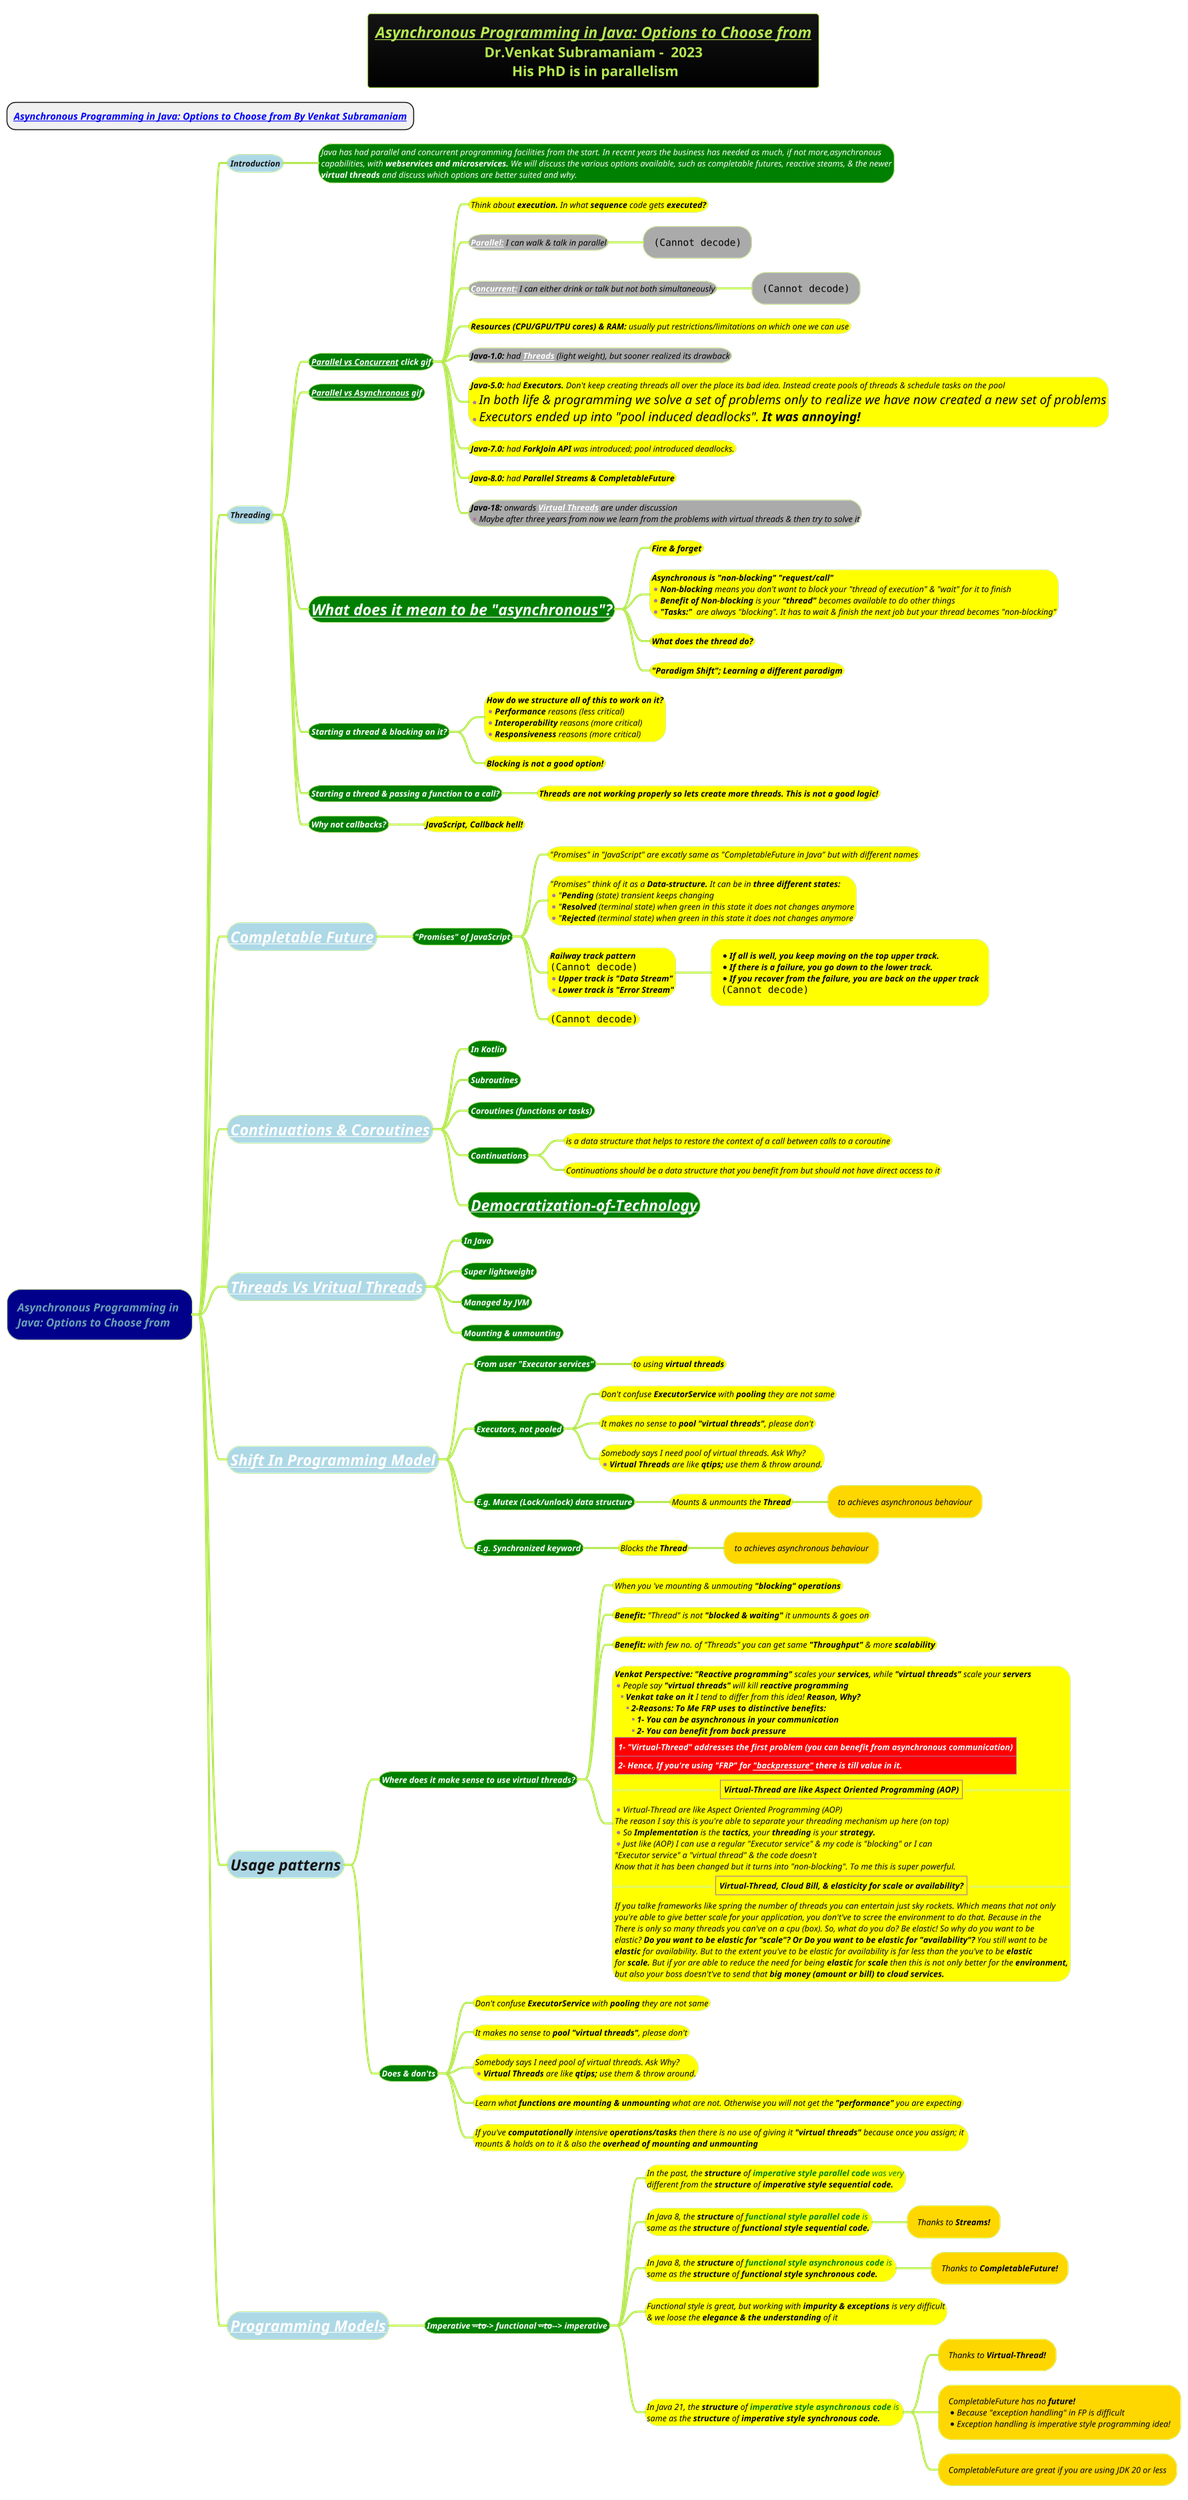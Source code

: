 @startmindmap
title =<i><b><u><size:18>Asynchronous Programming in Java: Options to Choose from \nDr.Venkat Subramaniam -  2023\n His PhD is in parallelism
* <i><b>[[https://www.youtube.com/watch?v=1zSF1259s6w&t=4778s&ab_channel=Devoxx Asynchronous Programming in Java: Options to Choose from By Venkat Subramaniam]]
!theme hacker

*[#darkblue] <i>Asynchronous Programming in \n<i>Java: Options to Choose from
**[#lightblue] <i><color #blac><size:12>Introduction
***[#green]:<i><color #white><size:12>Java has had parallel and concurrent programming facilities from the start. In recent years the business has needed as much, if not more,asynchronous
<i><color #white><size:12>capabilities, with <b>webservices and microservices.</b> We will discuss the various options available, such as completable futures, reactive steams, & the newer
<i><color #white><size:12><b>virtual threads</b> and discuss which options are better suited and why.;

**[#lightblue] <i><color #blac><size:12>Threading
***[#green] <i><color #white><size:12><b>[[docs/3-programming-languages/Venkat-Subramaniam/gif/Multi-threading-vs-Multi-processing-programming.adoc Parallel vs Concurrent]] click gif
****[#yellow] <i><color #black><size:12>Think about **execution.** In what **sequence** code gets <b>executed?
****[#a] <i><color #black><size:12><b>[[docs/3-programming-languages/Venkat-Subramaniam/Concurrency-and-Parallelism/Parallelism.puml Parallel:]]</b> I can walk & talk in parallel
*****[#a] <i><color #black><size:12><img:gif/img_2.png{scale=0.7}>
****[#a] <i><color #black><size:12><b>[[docs/3-programming-languages/Venkat-Subramaniam/Concurrency-and-Parallelism/Concurrency.puml Concurrent:]]</b> I can either drink or talk but not both simultaneously
*****[#a] <i><color #black><size:12><img:gif/img_3.png{scale=0.7}>
****[#yellow] <i><color #black><size:12><b>Resources (CPU/GPU/TPU cores) & RAM:</b> usually put restrictions/limitations on which one we can use
****[#a] <i><color #black><size:12><b>Java-1.0:</b> had <b>[[docs/3-programming-languages/Venkat-Subramaniam/Threads.puml Threads]]</b> (light weight), but sooner realized its drawback
****[#yellow] <i><color #black><size:12><b>Java-5.0:</b> had <b>Executors.</b> Don't keep creating threads all over the place its bad idea. Instead create pools of threads & schedule tasks on the pool\n*<i><color #black><size:18>In both life & programming we solve a set of problems only to realize we have now created a new set of problems\n*<i><color #black><size:18>Executors ended up into "pool induced deadlocks". <b>It was annoying!
****[#yellow] <i><color #black><size:12><b>Java-7.0:</b> had <b>ForkJoin API</b> was introduced; pool introduced deadlocks.
****[#yellow] <i><color #black><size:12><b>Java-8.0:</b> had <b>Parallel Streams & CompletableFuture</b>
****[#a] <i><color #black><size:12><b>Java-18:</b> onwards <b>[[docs/3-programming-languages/Venkat-Subramaniam/Virtual-Threads.puml Virtual Threads]]</b> are under discussion\n*<i><color #black><size:12>Maybe after three years from now we learn from the problems with virtual threads & then try to solve it
***[#green] <i><color #white><size:12><b>[[docs/3-programming-languages/Venkat-Subramaniam/gif/synchronous-vs-asynchronous.adoc Parallel vs Asynchronous]] gif
***[#green] <i><color #white><size:22><b>[[docs/3-programming-languages/Venkat-Subramaniam/Spearheading-the-future-of-programming-2023.puml What does it mean to be "asynchronous"?]]
****[#yellow] <i><color #black><size:12><b>Fire & forget
****[#yellow]:<i><color #black><size:12><b>Asynchronous is "non-blocking" "request/call"
* <i><color #black><size:12>**Non-blocking** means you don't want to block your "thread of execution" & "wait" for it to finish
* <i><color #black><size:12>**Benefit of Non-blocking** is your **"thread"** becomes available to do other things
* <i><color #black><size:12><b>"Tasks:"</b>  are always "blocking". It has to wait & finish the next job but your thread becomes "non-blocking";
****[#yellow] <i><color #black><size:12><b>What does the thread do?
****[#yellow] <i><color #black><size:12><b>"Paradigm Shift"; Learning a different paradigm
***[#green] <i><color #white><size:12><b>Starting a thread & blocking on it?
****[#yellow]:<i><color #black><size:12><b>How do we structure all of this to work on it?
* <i><color #black><size:12><b>Performance</b> reasons (less critical)
* <i><color #black><size:12><b>Interoperability</b> reasons (more critical)
* <i><color #black><size:12><b>Responsiveness</b> reasons (more critical);
****[#yellow] <i><color #black><size:12><b>Blocking is not a good option!
***[#green] <i><color #white><size:12><b>Starting a thread & passing a function to a call?
****[#yellow] <i><color #black><size:12><b>Threads are not working properly so lets create more threads. This is not a good logic!
***[#green] <i><color #white><size:12><b>Why not callbacks?
****[#yellow] <i><color #black><size:12><b>JavaScript, Callback hell!
**[#lightblue] <i><color #blac><size:22>[[docs/3-programming-languages/Venkat-Subramaniam/CompletableFuture.puml Completable Future]]
***[#green] <b><i><color #white><size:12>"Promises" of JavaScript
****[#yellow] <i><color #black><size:12>"Promises" in "JavaScript" are excatly same as "CompletableFuture in Java" but with different names
****[#yellow]:<i><color #black><size:12>"Promises" think of it as a <b>Data-structure.</b> It can be in <b>three different states:
* <i><color #black><size:12>"<b>Pending</b> (state) transient keeps changing
* <i><color #black><size:12>"<b>Resolved</b> (terminal state) when green in this state it does not changes anymore
* <i><color #black><size:12>"<b>Rejected</b> (terminal state) when green in this state it does not changes anymore;
****[#yellow]:<i><color #black><size:12><b>Railway track pattern
<img:images/img_11.png{scale=0.8}>
*<i><color #black><size:12><b>Upper track is "Data Stream"
*<i><color #black><size:12><b>Lower track is "Error Stream";
*****[#yellow]:*<i><color #black><size:12><b>If all is well, you keep moving on the top upper track.
*<i><color #black><size:12><b>If there is a failure, you go down to the lower track.
*<i><color #black><size:12><b>If you recover from the failure, you are back on the upper track
<img:images/img_12.png{scale=0.8}>;
****[#yellow] <i><color #black><size:12><img:images/img_13.png{scale=0.8}>
**[#lightblue] <i><color #blac><size:22>[[docs/3-programming-languages/Venkat-Subramaniam/Continuation-and-Coroutines.puml Continuations & Coroutines]]
***[#green] <b><i><color #white><size:12>In Kotlin
***[#green] <b><i><color #white><size:12>Subroutines
***[#green] <b><i><color #white><size:12>Coroutines (functions or tasks)
***[#green] <b><i><color #white><size:12>Continuations
****[#yellow] <i><color #black><size:12>is a data structure that helps to restore the context of a call between calls to a coroutine
****[#yellow] <i><color #black><size:12>Continuations should be a data structure that you benefit from but should not have direct access to it
***[#green] <b><i><color #white><size:22>[[docs/3-programming-languages/Venkat-Subramaniam/Democratization-of-Technology.puml Democratization-of-Technology]]
**[#lightblue] <i><color #blac><size:22>[[docs/3-programming-languages/Venkat-Subramaniam/Virtual-Threads.puml Threads Vs Vritual Threads]]
***[#green] <b><i><color #white><size:12>In Java
***[#green] <b><i><color #white><size:12>Super lightweight
***[#green] <b><i><color #white><size:12>Managed by JVM
***[#green] <b><i><color #white><size:12>Mounting & unmounting
**[#lightblue] <i><color #blac><size:22>[[docs/3-programming-languages/Venkat-Subramaniam/Spearheading-the-future-of-programming-2023.puml Shift In Programming Model]]
***[#green] <b><i><color #white><size:12>From user "Executor services"
****[#yellow] <i><color #black><size:12>to using <b>virtual threads
***[#green] <b><i><color #white><size:12>Executors, not pooled
****[#yellow] <i><color #black><size:12>Don't confuse <b>ExecutorService</b> with <b>pooling</b> they are not same
****[#yellow] <i><color #black><size:12>It makes no sense to <b>pool</b> <b>"virtual threads"</b>, please don't
****[#yellow]:<i><color #black><size:12>Somebody says I need pool of virtual threads. Ask Why?
*<i><color #black><size:12>**Virtual Threads** are like **qtips;** use them & throw around.;
***[#green] <b><i><color #white><size:12>E.g. Mutex (Lock/unlock) data structure
****[#yellow] <i><color #black><size:12>Mounts & unmounts the <b>Thread
*****[#gold] <i><color #black><size:12>to achieves asynchronous behaviour
***[#green] <b><i><color #white><size:12>E.g. Synchronized keyword
****[#yellow] <i><color #black><size:12>Blocks the <b>Thread
*****[#gold] <i><color #black><size:12>to achieves asynchronous behaviour

**[#lightblue] <i><color #blac><size:22>Usage patterns
***[#green] <b><i><color #white><size:12>Where does it make sense to use virtual threads?
****[#yellow] <i><color #black><size:12>When you 've mounting & unmouting <b>"blocking" operations
****[#yellow] <i><color #black><size:12><b>Benefit:</b> "Thread" is not <b>"blocked & waiting"</b> it unmounts & goes on
****[#yellow] <i><color #black><size:12><b>Benefit:</b> with few no. of "Threads" you can get same <b>"Throughput"</b> & more <b>scalability
****[#yellow]:<i><color #black><size:12><b>Venkat Perspective:</b> **"Reactive programming"** scales your **services,** while **"virtual threads"** scale your <b>servers
*<i><color #black><size:12>People say **"virtual threads"** will kill <b>reactive programming
**<i><color #black><size:12><b>Venkat take on it</b> I tend to differ from this idea! <b>Reason, Why?
***<i><color #black><size:12><b>2-Reasons: To Me FRP uses to distinctive benefits:
****<i><color #black><size:12><b>1- You can be asynchronous in your communication
****<i><color #black><size:12><b>2- You can benefit from back pressure
|<#red><i><color #white><size:12><b>1- "Virtual-Thread" addresses the first problem (you can benefit from asynchronous communication)|
|<#red><i><color #white><size:12><b>2- Hence, If you're using "FRP" for [[docs/3-programming-languages/Venkat-Subramaniam/Reactive-Data-Stream.puml "backpressure"]] there is till value in it.|
==|<b><i><color #black><size:12>Virtual-Thread are like Aspect Oriented Programming (AOP)|==
*<i><color #black><size:12>Virtual-Thread are like Aspect Oriented Programming (AOP)
<i><color #black><size:12>The reason I say this is you're able to separate your threading mechanism up here (on top)
*<i><color #black><size:12>So **Implementation** is the **tactics,** your **threading** is your <b>strategy.
*<i><color #black><size:12>Just like (AOP) I can use a regular "Executor service" & my code is "blocking" or I can
<i><color #black><size:12>"Executor service" a "virtual thread" & the code doesn't
<i><color #black><size:12>Know that it has been changed but it turns into "non-blocking". To me this is super powerful.
==|<b><i><color #black><size:12>Virtual-Thread, Cloud Bill, & elasticity for scale or availability?|==
<i><color #black><size:12>If you talke frameworks like spring the number of threads you can entertain just sky rockets. Which means that not only
<i><color #black><size:12>you're able to give better scale for your application, you don't've to scree the environment to do that. Because in the
<i><color #black><size:12>There is only so many threads you can've on a cpu (box). So, what do you do? Be elastic! So why do you want to be
<i><color #black><size:12>elastic? **Do you want to be elastic for "scale"? Or Do you want to be elastic for "availability"?** You still want to be
<i><color #black><size:12>**elastic** for availability. But to the extent you've to be elastic for availability is far less than the you've to be <b>elastic
<i><color #black><size:12>for **scale.** But if yor are able to reduce the need for being **elastic** for **scale** then this is not only better for the <b>environment,
<i><color #black><size:12>but also your boss doesn't've to send that <b>big money (amount or bill) to cloud services. ;

***[#green] <b><i><color #white><size:12>Does & don'ts
****[#yellow] <i><color #black><size:12>Don't confuse <b>ExecutorService</b> with <b>pooling</b> they are not same
****[#yellow] <i><color #black><size:12>It makes no sense to <b>pool</b> <b>"virtual threads"</b>, please don't
****[#yellow]:<i><color #black><size:12>Somebody says I need pool of virtual threads. Ask Why?
*<i><color #black><size:12>**Virtual Threads** are like **qtips;** use them & throw around.;
****[#yellow] <i><color #black><size:12>Learn what <b>functions are mounting & unmounting</b> what are not. Otherwise you will not get the <b>"performance"</b> you are expecting
****[#yellow] <i><color #black><size:12>If you've **computationally** intensive **operations/tasks** then there is no use of giving it <b>"virtual threads"</b> because once you assign; it \n<i><color #black><size:12>mounts & holds on to it & also the <b>overhead of mounting and unmounting

**[#lightblue] <i><color #blac><size:22>[[docs/3-programming-languages/Venkat-Subramaniam/Spearheading-the-future-of-programming-2023.puml Programming Models]]
***[#green] <b><i><color #white><size:12>Imperative ----to---> functional ----to----> imperative
****[#yellow] <i><color #black><size:12>In the past, the <b>structure</b> of <color #green><b>imperative style parallel code</b> was very\n<i><color #black><size:12>different from the <b>structure</b> of <b>imperative style sequential code.</b>
****[#yellow] <i><color #black><size:12>In Java 8, the <b>structure</b> of <color #green><b>functional style parallel code</b> is \n<i><color #black><size:12>same as the <b>structure</b> of <b>functional style sequential code.</b>
*****[#gold] <i><color #black><size:12>Thanks to <b>Streams!
****[#yellow] <i><color #black><size:12>In Java 8, the <b>structure</b> of <color #green><b>functional style asynchronous code</b> is \n<i><color #black><size:12>same as the <b>structure</b> of <b>functional style synchronous code.</b>
*****[#gold] <i><color #black><size:12>Thanks to <b>CompletableFuture!
****[#yellow] <i><color #black><size:12>Functional style is great, but working with <b>impurity & exceptions</b> is very difficult\n<i><color #black><size:12>& we loose the <b>elegance & the understanding</b> of it
****[#yellow] <i><color #black><size:12>In Java 21, the <b>structure</b> of <color #green><b>imperative style asynchronous code</b> is \n<i><color #black><size:12>same as the <b>structure</b> of <b>imperative style synchronous code.</b>
*****[#gold] <i><color #black><size:12>Thanks to <b>Virtual-Thread!
*****[#gold] <i><color #black><size:12>CompletableFuture has no <b>future! \n*<i><color #black><size:12>Because "exception handling" in FP is difficult\n*<i><color #black><size:12>Exception handling is imperative style programming idea!
*****[#gold] <i><color #black><size:12>CompletableFuture are great if you are using JDK 20 or less

@endmindmap
